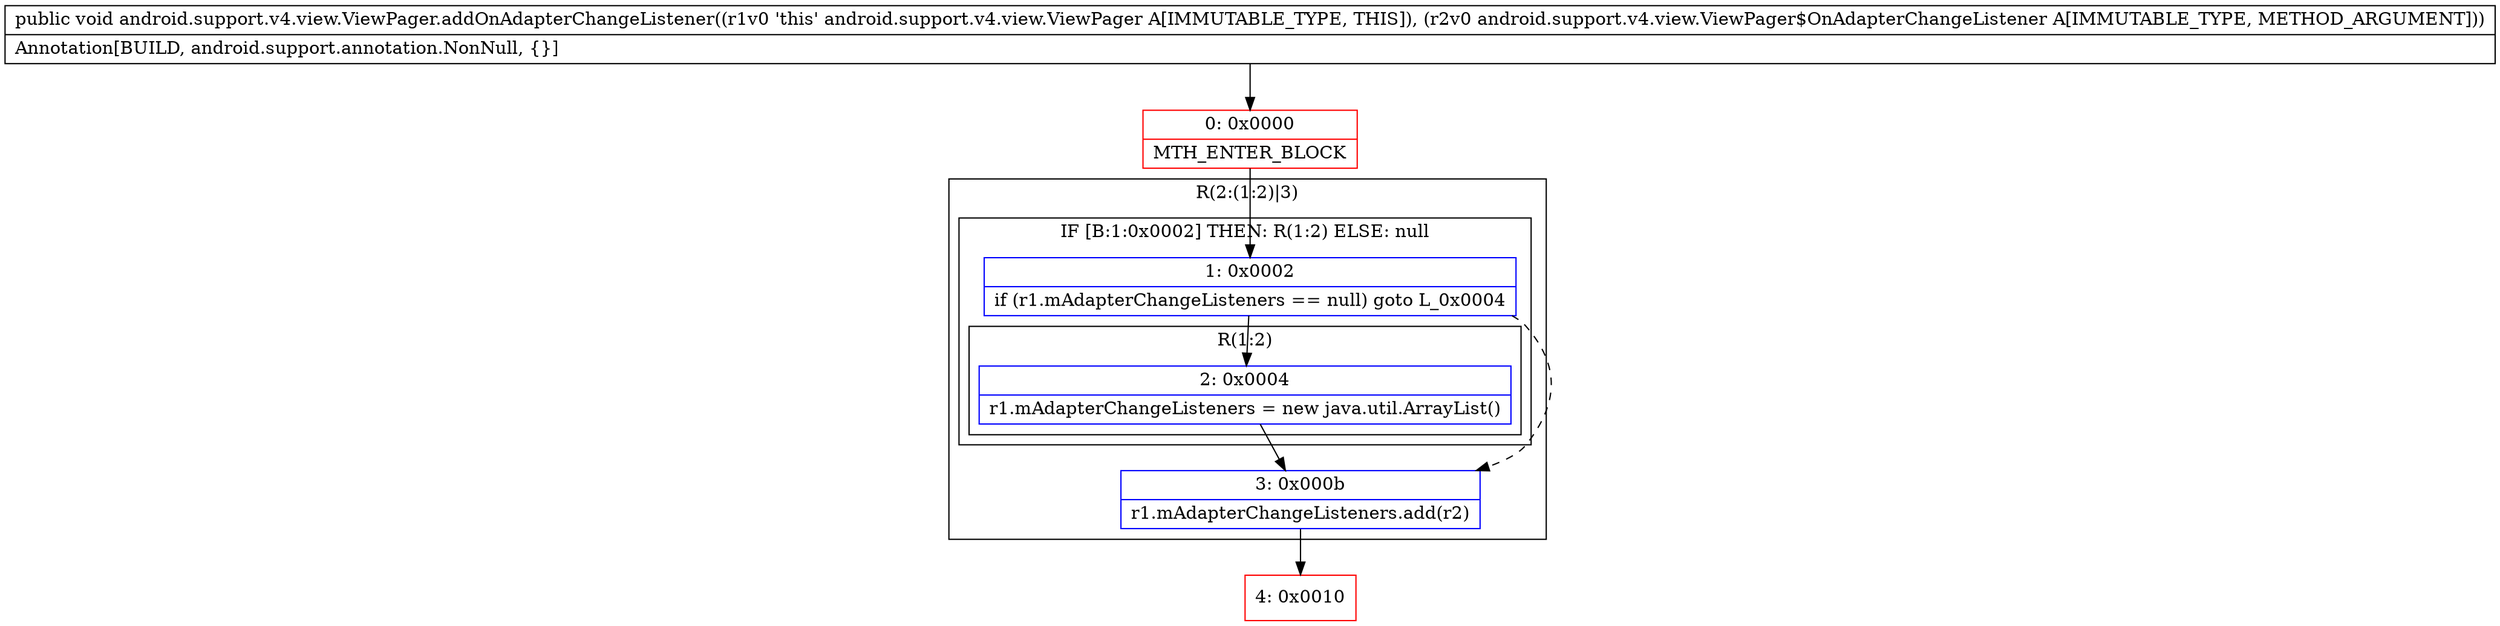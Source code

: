 digraph "CFG forandroid.support.v4.view.ViewPager.addOnAdapterChangeListener(Landroid\/support\/v4\/view\/ViewPager$OnAdapterChangeListener;)V" {
subgraph cluster_Region_1743325798 {
label = "R(2:(1:2)|3)";
node [shape=record,color=blue];
subgraph cluster_IfRegion_20100217 {
label = "IF [B:1:0x0002] THEN: R(1:2) ELSE: null";
node [shape=record,color=blue];
Node_1 [shape=record,label="{1\:\ 0x0002|if (r1.mAdapterChangeListeners == null) goto L_0x0004\l}"];
subgraph cluster_Region_532750904 {
label = "R(1:2)";
node [shape=record,color=blue];
Node_2 [shape=record,label="{2\:\ 0x0004|r1.mAdapterChangeListeners = new java.util.ArrayList()\l}"];
}
}
Node_3 [shape=record,label="{3\:\ 0x000b|r1.mAdapterChangeListeners.add(r2)\l}"];
}
Node_0 [shape=record,color=red,label="{0\:\ 0x0000|MTH_ENTER_BLOCK\l}"];
Node_4 [shape=record,color=red,label="{4\:\ 0x0010}"];
MethodNode[shape=record,label="{public void android.support.v4.view.ViewPager.addOnAdapterChangeListener((r1v0 'this' android.support.v4.view.ViewPager A[IMMUTABLE_TYPE, THIS]), (r2v0 android.support.v4.view.ViewPager$OnAdapterChangeListener A[IMMUTABLE_TYPE, METHOD_ARGUMENT]))  | Annotation[BUILD, android.support.annotation.NonNull, \{\}]\l}"];
MethodNode -> Node_0;
Node_1 -> Node_2;
Node_1 -> Node_3[style=dashed];
Node_2 -> Node_3;
Node_3 -> Node_4;
Node_0 -> Node_1;
}

